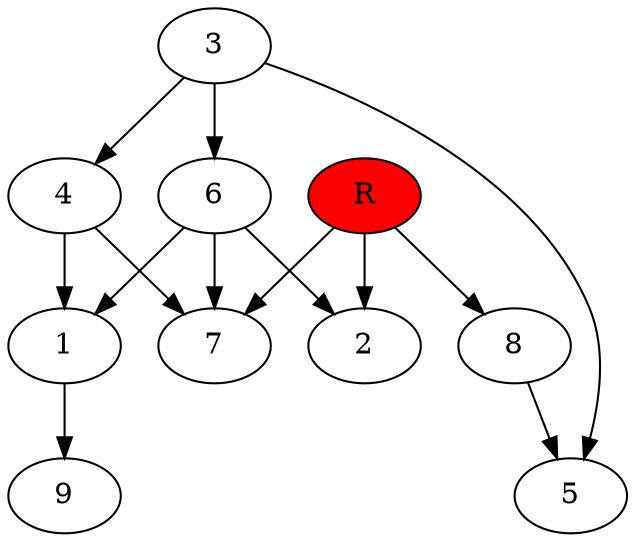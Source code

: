 digraph prb30254 {
	1
	2
	3
	4
	5
	6
	7
	8
	R [fillcolor="#ff0000" style=filled]
	1 -> 9
	3 -> 4
	3 -> 5
	3 -> 6
	4 -> 1
	4 -> 7
	6 -> 1
	6 -> 2
	6 -> 7
	8 -> 5
	R -> 2
	R -> 7
	R -> 8
}
